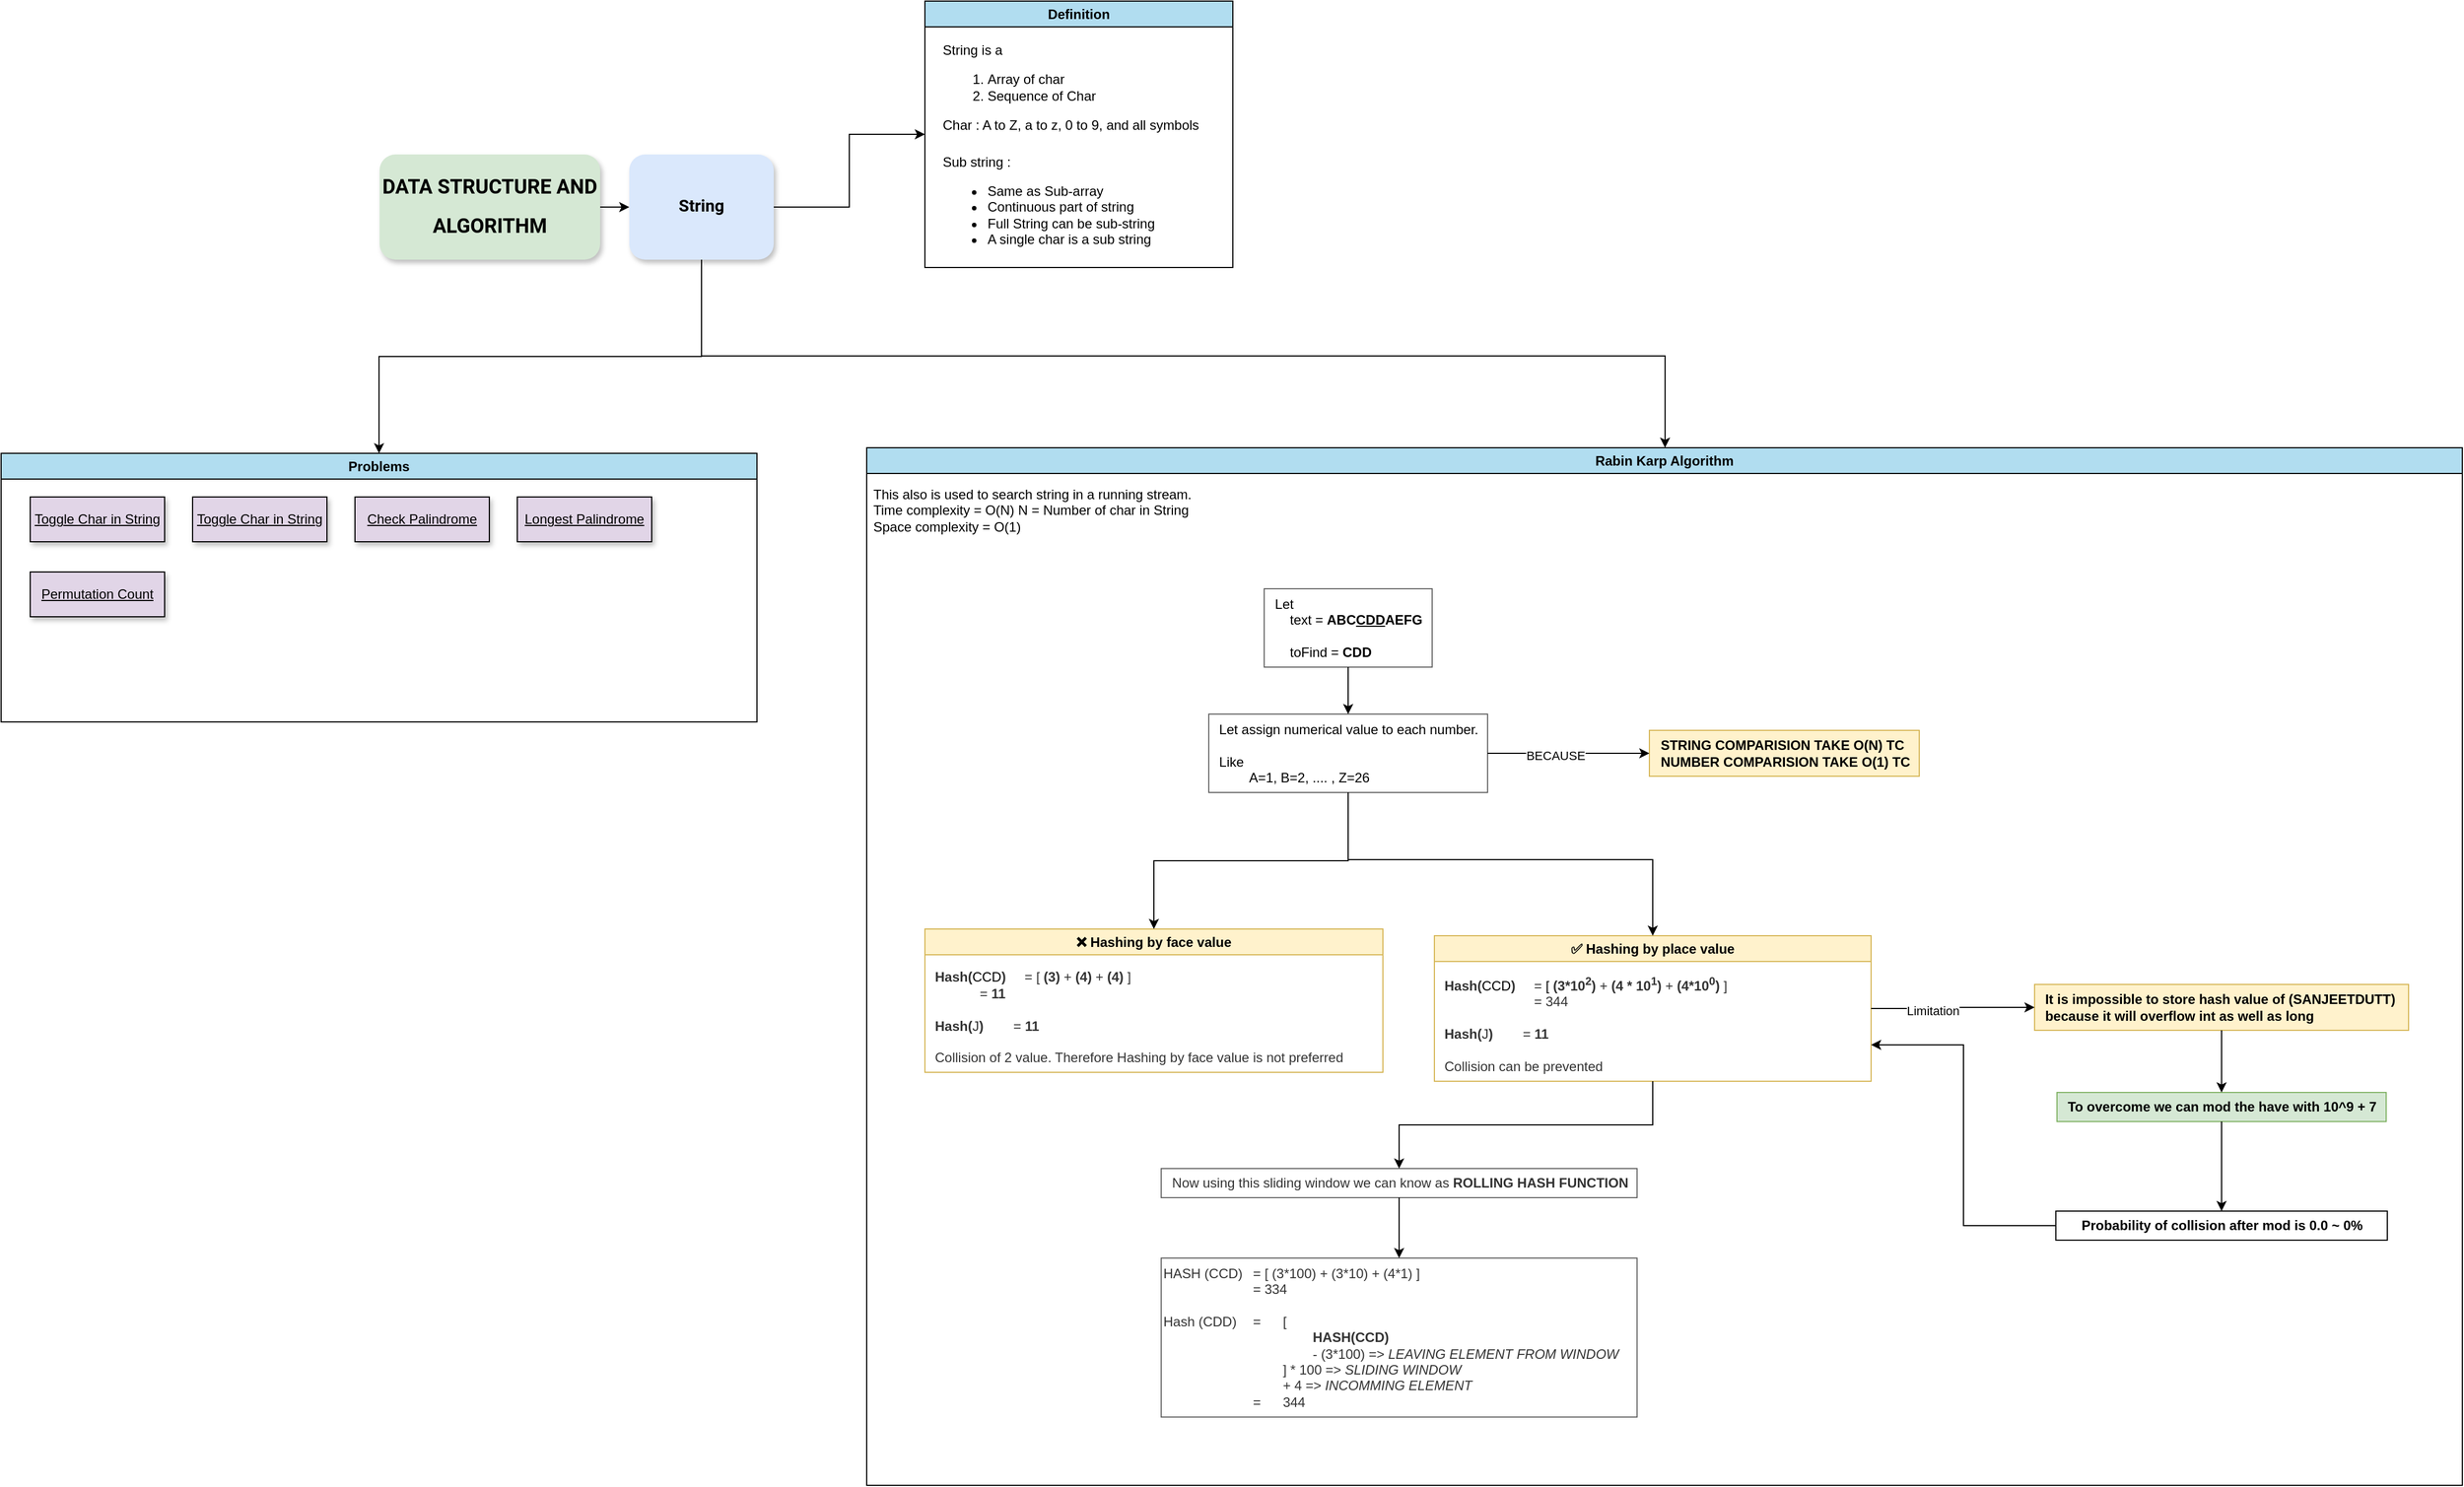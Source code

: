 <mxfile version="21.7.4" type="device">
  <diagram name="Page-1" id="gbp8BnoYTopGR79soo97">
    <mxGraphModel dx="3089" dy="1264" grid="0" gridSize="10" guides="1" tooltips="1" connect="1" arrows="1" fold="1" page="0" pageScale="1" pageWidth="850" pageHeight="1100" math="0" shadow="0">
      <root>
        <mxCell id="0" />
        <mxCell id="1" parent="0" />
        <mxCell id="ehRXJjYy89tjwpbmLJuj-1" style="edgeStyle=orthogonalEdgeStyle;rounded=0;orthogonalLoop=1;jettySize=auto;html=1;" parent="1" source="ehRXJjYy89tjwpbmLJuj-3" target="ehRXJjYy89tjwpbmLJuj-6" edge="1">
          <mxGeometry relative="1" as="geometry" />
        </mxCell>
        <mxCell id="ehRXJjYy89tjwpbmLJuj-2" style="edgeStyle=orthogonalEdgeStyle;rounded=0;orthogonalLoop=1;jettySize=auto;html=1;entryX=0;entryY=0.5;entryDx=0;entryDy=0;" parent="1" source="ehRXJjYy89tjwpbmLJuj-3" target="ehRXJjYy89tjwpbmLJuj-11" edge="1">
          <mxGeometry relative="1" as="geometry" />
        </mxCell>
        <mxCell id="SconD5pCCTN5OF1qKG1k-39" style="edgeStyle=orthogonalEdgeStyle;rounded=0;orthogonalLoop=1;jettySize=auto;html=1;" edge="1" parent="1" source="ehRXJjYy89tjwpbmLJuj-3" target="SconD5pCCTN5OF1qKG1k-3">
          <mxGeometry relative="1" as="geometry">
            <Array as="points">
              <mxPoint x="192" y="453" />
              <mxPoint x="1052" y="453" />
            </Array>
          </mxGeometry>
        </mxCell>
        <mxCell id="ehRXJjYy89tjwpbmLJuj-3" value="&lt;p style=&quot;line-height: 142%;&quot;&gt;&lt;b&gt;&lt;font data-font-src=&quot;https://fonts.googleapis.com/css?family=Roboto&quot; face=&quot;Roboto&quot; style=&quot;font-size: 15px;&quot;&gt;String&lt;/font&gt;&lt;/b&gt;&lt;/p&gt;" style="rounded=1;whiteSpace=wrap;html=1;fillColor=#dae8fc;strokeColor=none;shadow=1;treeFolding=1;movable=1;resizable=1;rotatable=1;deletable=1;editable=1;locked=0;connectable=1;" parent="1" vertex="1">
          <mxGeometry x="127" y="273" width="129" height="94" as="geometry" />
        </mxCell>
        <mxCell id="ehRXJjYy89tjwpbmLJuj-4" style="edgeStyle=orthogonalEdgeStyle;rounded=0;orthogonalLoop=1;jettySize=auto;html=1;" parent="1" source="ehRXJjYy89tjwpbmLJuj-5" target="ehRXJjYy89tjwpbmLJuj-3" edge="1">
          <mxGeometry relative="1" as="geometry" />
        </mxCell>
        <UserObject label="&lt;p style=&quot;line-height: 260%;&quot;&gt;&lt;b&gt;&lt;font data-font-src=&quot;https://fonts.googleapis.com/css?family=Roboto&quot; face=&quot;Roboto&quot; style=&quot;font-size: 18px;&quot;&gt;DATA STRUCTURE AND ALGORITHM&lt;/font&gt;&lt;/b&gt;&lt;/p&gt;" id="ehRXJjYy89tjwpbmLJuj-5">
          <mxCell style="rounded=1;whiteSpace=wrap;html=1;fillColor=#d5e8d4;strokeColor=none;shadow=1;treeFolding=1;editable=1;movable=1;resizable=1;rotatable=1;deletable=1;locked=0;connectable=1;" parent="1" vertex="1">
            <mxGeometry x="-96" y="273" width="197" height="94" as="geometry" />
          </mxCell>
        </UserObject>
        <mxCell id="ehRXJjYy89tjwpbmLJuj-6" value="Problems" style="swimlane;whiteSpace=wrap;html=1;fillColor=#b1ddf0;strokeColor=default;swimlaneFillColor=#FFFFFF;gradientColor=none;" parent="1" vertex="1">
          <mxGeometry x="-434" y="540" width="675" height="240" as="geometry" />
        </mxCell>
        <UserObject label="Toggle Char in String" link="https://github.com/SanjeetDutt/NOTES/blob/master/code/JAVA/src/main/java/in/sanjeetdutt/string/ToggleChar.java" linkTarget="_blank" id="ehRXJjYy89tjwpbmLJuj-7">
          <mxCell style="text;html=1;strokeColor=default;fillColor=#e1d5e7;whiteSpace=wrap;align=center;verticalAlign=middle;fontStyle=4;shadow=1;" parent="ehRXJjYy89tjwpbmLJuj-6" vertex="1">
            <mxGeometry x="26" y="39" width="120" height="40" as="geometry" />
          </mxCell>
        </UserObject>
        <UserObject label="Toggle Char in String" link="https://github.com/SanjeetDutt/NOTES/blob/master/code/JAVA/src/main/java/in/sanjeetdutt/string/SortChar.java" linkTarget="_blank" id="ehRXJjYy89tjwpbmLJuj-8">
          <mxCell style="text;html=1;strokeColor=default;fillColor=#e1d5e7;whiteSpace=wrap;align=center;verticalAlign=middle;fontStyle=4;shadow=1;" parent="ehRXJjYy89tjwpbmLJuj-6" vertex="1">
            <mxGeometry x="171" y="39" width="120" height="40" as="geometry" />
          </mxCell>
        </UserObject>
        <UserObject label="Check Palindrome" link="https://github.com/SanjeetDutt/NOTES/blob/master/code/JAVA/src/main/java/in/sanjeetdutt/string/CheckPalindrome.java" linkTarget="_blank" id="ehRXJjYy89tjwpbmLJuj-9">
          <mxCell style="text;html=1;strokeColor=default;fillColor=#e1d5e7;whiteSpace=wrap;align=center;verticalAlign=middle;fontStyle=4;shadow=1;" parent="ehRXJjYy89tjwpbmLJuj-6" vertex="1">
            <mxGeometry x="316" y="39" width="120" height="40" as="geometry" />
          </mxCell>
        </UserObject>
        <UserObject label="Longest Palindrome" link="https://github.com/SanjeetDutt/NOTES/blob/master/code/JAVA/src/main/java/in/sanjeetdutt/string/LongestPalindrome.java" linkTarget="_blank" id="ehRXJjYy89tjwpbmLJuj-10">
          <mxCell style="text;html=1;strokeColor=default;fillColor=#e1d5e7;whiteSpace=wrap;align=center;verticalAlign=middle;fontStyle=4;shadow=1;" parent="ehRXJjYy89tjwpbmLJuj-6" vertex="1">
            <mxGeometry x="461" y="39" width="120" height="40" as="geometry" />
          </mxCell>
        </UserObject>
        <UserObject label="Permutation Count" link="https://github.com/SanjeetDutt/NOTES/blob/master/code/JAVA/src/main/java/in/sanjeetdutt/string/PermutationCount.java" linkTarget="_blank" id="QsRg8OEjEJLXRllnDF5n-1">
          <mxCell style="text;html=1;strokeColor=default;fillColor=#e1d5e7;whiteSpace=wrap;align=center;verticalAlign=middle;fontStyle=4;shadow=1;" parent="ehRXJjYy89tjwpbmLJuj-6" vertex="1">
            <mxGeometry x="26" y="106" width="120" height="40" as="geometry" />
          </mxCell>
        </UserObject>
        <mxCell id="ehRXJjYy89tjwpbmLJuj-11" value="Definition" style="swimlane;whiteSpace=wrap;html=1;fillColor=#b1ddf0;strokeColor=default;swimlaneFillColor=#FFFFFF;gradientColor=none;" parent="1" vertex="1">
          <mxGeometry x="391" y="136" width="275" height="238" as="geometry" />
        </mxCell>
        <mxCell id="ehRXJjYy89tjwpbmLJuj-12" value="String is a&amp;nbsp;&lt;br&gt;&lt;ol&gt;&lt;li&gt;Array of char&lt;/li&gt;&lt;li&gt;Sequence of Char&lt;/li&gt;&lt;/ol&gt;&lt;div&gt;Char : A to Z, a to z, 0 to 9, and all symbols&lt;/div&gt;" style="text;html=1;align=left;verticalAlign=middle;resizable=0;points=[];autosize=1;strokeColor=none;fillColor=none;" parent="ehRXJjYy89tjwpbmLJuj-11" vertex="1">
          <mxGeometry x="14" y="30" width="247" height="94" as="geometry" />
        </mxCell>
        <mxCell id="ehRXJjYy89tjwpbmLJuj-13" value="Sub string :&lt;br&gt;&lt;ul&gt;&lt;li&gt;Same as Sub-array&lt;/li&gt;&lt;li&gt;Continuous part of string&lt;/li&gt;&lt;li&gt;Full String can be sub-string&lt;/li&gt;&lt;li&gt;A single char is a sub string&lt;/li&gt;&lt;/ul&gt;" style="text;html=1;align=left;verticalAlign=middle;resizable=0;points=[];autosize=1;strokeColor=none;fillColor=none;" parent="ehRXJjYy89tjwpbmLJuj-11" vertex="1">
          <mxGeometry x="14" y="130" width="207" height="108" as="geometry" />
        </mxCell>
        <mxCell id="SconD5pCCTN5OF1qKG1k-3" value="Rabin Karp Algorithm" style="swimlane;whiteSpace=wrap;html=1;fillColor=#b1ddf0;strokeColor=default;swimlaneFillColor=#FFFFFF;gradientColor=none;" vertex="1" parent="1">
          <mxGeometry x="339" y="535" width="1425" height="927" as="geometry" />
        </mxCell>
        <mxCell id="SconD5pCCTN5OF1qKG1k-6" value="This also is used to search string in a running stream.&lt;br&gt;Time complexity = O(N) N = Number of char in String&lt;br&gt;Space complexity = O(1)" style="text;html=1;align=left;verticalAlign=middle;resizable=0;points=[];autosize=1;strokeColor=none;fillColor=none;" vertex="1" parent="SconD5pCCTN5OF1qKG1k-3">
          <mxGeometry x="4" y="28" width="302" height="55" as="geometry" />
        </mxCell>
        <mxCell id="SconD5pCCTN5OF1qKG1k-38" value="" style="group;strokeColor=none;" vertex="1" connectable="0" parent="SconD5pCCTN5OF1qKG1k-3">
          <mxGeometry x="52" y="126" width="1325" height="740" as="geometry" />
        </mxCell>
        <mxCell id="SconD5pCCTN5OF1qKG1k-10" value="&lt;div style=&quot;border-color: var(--border-color); color: rgb(0, 0, 0); text-align: left;&quot;&gt;Let&lt;/div&gt;&lt;span style=&quot;border-color: var(--border-color); color: rgb(0, 0, 0);&quot;&gt;&lt;div style=&quot;border-color: var(--border-color); text-align: left;&quot;&gt;&lt;span style=&quot;border-color: var(--border-color); background-color: initial;&quot;&gt;&lt;span style=&quot;border-color: var(--border-color);&quot;&gt;&amp;nbsp;&amp;nbsp;&amp;nbsp;&amp;nbsp;&lt;/span&gt;&lt;/span&gt;&lt;span style=&quot;border-color: var(--border-color); background-color: initial;&quot;&gt;text =&amp;nbsp;&lt;/span&gt;&lt;b style=&quot;border-color: var(--border-color); background-color: initial;&quot;&gt;ABC&lt;u style=&quot;border-color: var(--border-color);&quot;&gt;CDD&lt;/u&gt;AEFG&lt;/b&gt;&lt;/div&gt;&lt;/span&gt;&lt;span style=&quot;border-color: var(--border-color); color: rgb(0, 0, 0);&quot;&gt;&lt;div style=&quot;border-color: var(--border-color); text-align: left;&quot;&gt;&lt;span style=&quot;border-color: var(--border-color); background-color: initial;&quot;&gt;&amp;nbsp;&amp;nbsp;&amp;nbsp;&amp;nbsp;&lt;/span&gt;&lt;/div&gt;&lt;/span&gt;&lt;span style=&quot;border-color: var(--border-color); color: rgb(0, 0, 0);&quot;&gt;&lt;div style=&quot;border-color: var(--border-color); text-align: left;&quot;&gt;&lt;span style=&quot;border-color: var(--border-color); background-color: initial;&quot;&gt;&lt;span style=&quot;border-color: var(--border-color);&quot;&gt;&amp;nbsp;&amp;nbsp;&amp;nbsp;&amp;nbsp;&lt;/span&gt;&lt;/span&gt;&lt;span style=&quot;border-color: var(--border-color); background-color: initial;&quot;&gt;toFind =&amp;nbsp;&lt;/span&gt;&lt;b style=&quot;border-color: var(--border-color); background-color: initial;&quot;&gt;CDD&lt;/b&gt;&lt;/div&gt;&lt;/span&gt;" style="text;html=1;align=center;verticalAlign=middle;resizable=0;points=[];autosize=1;strokeColor=#666666;fillColor=none;fontColor=#333333;" vertex="1" parent="SconD5pCCTN5OF1qKG1k-38">
          <mxGeometry x="303" width="150" height="70" as="geometry" />
        </mxCell>
        <mxCell id="SconD5pCCTN5OF1qKG1k-11" value="&lt;div style=&quot;border-color: var(--border-color); color: rgb(0, 0, 0); text-align: left;&quot;&gt;Let assign numerical value to each number.&lt;br&gt;&lt;/div&gt;&lt;div style=&quot;border-color: var(--border-color); color: rgb(0, 0, 0); text-align: left;&quot;&gt;&lt;br&gt;&lt;/div&gt;&lt;div style=&quot;border-color: var(--border-color); color: rgb(0, 0, 0); text-align: left;&quot;&gt;Like&lt;/div&gt;&lt;div style=&quot;border-color: var(--border-color); color: rgb(0, 0, 0); text-align: left;&quot;&gt;&lt;span style=&quot;white-space: pre;&quot;&gt;&#x9;&lt;/span&gt;A=1, B=2, .... , Z=26&lt;br&gt;&lt;/div&gt;" style="text;html=1;align=center;verticalAlign=middle;resizable=0;points=[];autosize=1;strokeColor=#666666;fillColor=none;fontColor=#333333;" vertex="1" parent="SconD5pCCTN5OF1qKG1k-38">
          <mxGeometry x="253.5" y="112" width="249" height="70" as="geometry" />
        </mxCell>
        <mxCell id="SconD5pCCTN5OF1qKG1k-15" style="edgeStyle=orthogonalEdgeStyle;rounded=0;orthogonalLoop=1;jettySize=auto;html=1;" edge="1" parent="SconD5pCCTN5OF1qKG1k-38" source="SconD5pCCTN5OF1qKG1k-10" target="SconD5pCCTN5OF1qKG1k-11">
          <mxGeometry relative="1" as="geometry" />
        </mxCell>
        <mxCell id="SconD5pCCTN5OF1qKG1k-12" value="&lt;div style=&quot;border-color: var(--border-color); color: rgb(0, 0, 0);&quot;&gt;&lt;div style=&quot;text-align: left;&quot;&gt;&lt;b style=&quot;background-color: initial; border-color: var(--border-color);&quot;&gt;STRING COMPARISION TAKE O(N) TC&lt;/b&gt;&lt;/div&gt;&lt;span style=&quot;border-color: var(--border-color); font-weight: bold;&quot;&gt;&lt;div style=&quot;text-align: left;&quot;&gt;&lt;b style=&quot;background-color: initial; border-color: var(--border-color);&quot;&gt;NUMBER COMPARISION TAKE O(1) TC&lt;/b&gt;&lt;/div&gt;&lt;/span&gt;&lt;/div&gt;" style="text;html=1;align=center;verticalAlign=middle;resizable=0;points=[];autosize=1;strokeColor=#d6b656;fillColor=#fff2cc;" vertex="1" parent="SconD5pCCTN5OF1qKG1k-38">
          <mxGeometry x="647" y="126.5" width="241" height="41" as="geometry" />
        </mxCell>
        <mxCell id="SconD5pCCTN5OF1qKG1k-13" style="edgeStyle=orthogonalEdgeStyle;rounded=0;orthogonalLoop=1;jettySize=auto;html=1;" edge="1" parent="SconD5pCCTN5OF1qKG1k-38" source="SconD5pCCTN5OF1qKG1k-11" target="SconD5pCCTN5OF1qKG1k-12">
          <mxGeometry relative="1" as="geometry" />
        </mxCell>
        <mxCell id="SconD5pCCTN5OF1qKG1k-14" value="BECAUSE" style="edgeLabel;html=1;align=center;verticalAlign=middle;resizable=0;points=[];" vertex="1" connectable="0" parent="SconD5pCCTN5OF1qKG1k-13">
          <mxGeometry x="-0.168" y="-2" relative="1" as="geometry">
            <mxPoint as="offset" />
          </mxGeometry>
        </mxCell>
        <mxCell id="SconD5pCCTN5OF1qKG1k-19" value="❌ Hashing by face value" style="swimlane;whiteSpace=wrap;html=1;fillColor=#fff2cc;strokeColor=#d6b656;swimlaneFillColor=#ffffff;" vertex="1" parent="SconD5pCCTN5OF1qKG1k-38">
          <mxGeometry y="304" width="409" height="128" as="geometry" />
        </mxCell>
        <mxCell id="SconD5pCCTN5OF1qKG1k-20" value="&lt;b style=&quot;border-color: var(--border-color); color: rgb(51, 51, 51);&quot;&gt;Hash(&lt;/b&gt;CCD&lt;b style=&quot;border-color: var(--border-color); color: rgb(51, 51, 51);&quot;&gt;)&amp;nbsp;&lt;span style=&quot;border-color: var(--border-color);&quot;&gt;&lt;span style=&quot;&quot;&gt;&amp;nbsp;&amp;nbsp;&amp;nbsp;&amp;nbsp;&lt;/span&gt;&lt;/span&gt;&lt;/b&gt;&lt;span style=&quot;color: rgb(51, 51, 51);&quot;&gt;= [&amp;nbsp;&lt;/span&gt;&lt;b style=&quot;border-color: var(--border-color); color: rgb(51, 51, 51);&quot;&gt;(3)&lt;/b&gt;&lt;span style=&quot;color: rgb(51, 51, 51);&quot;&gt;&amp;nbsp;+&amp;nbsp;&lt;/span&gt;&lt;b style=&quot;border-color: var(--border-color); color: rgb(51, 51, 51);&quot;&gt;(4)&lt;/b&gt;&lt;span style=&quot;color: rgb(51, 51, 51);&quot;&gt;&amp;nbsp;+&amp;nbsp;&lt;/span&gt;&lt;b style=&quot;border-color: var(--border-color); color: rgb(51, 51, 51);&quot;&gt;(4)&amp;nbsp;&lt;/b&gt;&lt;font color=&quot;#333333&quot;&gt;]&lt;/font&gt;&lt;br&gt;&lt;span style=&quot;color: rgb(51, 51, 51);&quot;&gt;&lt;span style=&quot;white-space: pre;&quot;&gt;&amp;nbsp;&amp;nbsp;&amp;nbsp;&amp;nbsp;&lt;/span&gt;&lt;/span&gt;&lt;span style=&quot;color: rgb(51, 51, 51);&quot;&gt;&lt;span style=&quot;white-space: pre;&quot;&gt;&amp;nbsp;&amp;nbsp;&amp;nbsp;&amp;nbsp;&lt;/span&gt;&lt;/span&gt;&lt;span style=&quot;color: rgb(51, 51, 51);&quot;&gt;&lt;span style=&quot;white-space: pre;&quot;&gt;&amp;nbsp;&amp;nbsp;&amp;nbsp;&amp;nbsp;&lt;/span&gt;&lt;/span&gt;&lt;font color=&quot;#333333&quot;&gt;= &lt;/font&gt;&lt;b style=&quot;color: rgb(51, 51, 51);&quot;&gt;11&lt;br&gt;&lt;/b&gt;&lt;br&gt;&lt;b style=&quot;color: rgb(51, 51, 51);&quot;&gt;Hash(&lt;/b&gt;&lt;font color=&quot;#333333&quot;&gt;J&lt;/font&gt;&lt;b style=&quot;color: rgb(51, 51, 51);&quot;&gt;)&lt;/b&gt;&lt;span style=&quot;color: rgb(51, 51, 51); font-weight: bold;&quot;&gt;&lt;span style=&quot;white-space: pre;&quot;&gt;&amp;nbsp;&amp;nbsp;&amp;nbsp;&amp;nbsp;&lt;/span&gt;&lt;/span&gt;&lt;span style=&quot;color: rgb(51, 51, 51); font-weight: bold;&quot;&gt;&lt;span style=&quot;white-space: pre;&quot;&gt;&amp;nbsp;&amp;nbsp;&amp;nbsp;&amp;nbsp;&lt;/span&gt;&lt;/span&gt;&lt;font color=&quot;#333333&quot;&gt;= &lt;/font&gt;&lt;b style=&quot;color: rgb(51, 51, 51);&quot;&gt;11&lt;br&gt;&lt;/b&gt;&lt;br&gt;&lt;font color=&quot;#333333&quot;&gt;Collision&amp;nbsp;of 2 value. Therefore Hashing by face value is not preferred&lt;/font&gt;" style="text;html=1;align=left;verticalAlign=middle;resizable=0;points=[];autosize=1;strokeColor=none;fillColor=none;" vertex="1" parent="SconD5pCCTN5OF1qKG1k-19">
          <mxGeometry x="7" y="30" width="383" height="98" as="geometry" />
        </mxCell>
        <mxCell id="SconD5pCCTN5OF1qKG1k-23" style="edgeStyle=orthogonalEdgeStyle;rounded=0;orthogonalLoop=1;jettySize=auto;html=1;" edge="1" parent="SconD5pCCTN5OF1qKG1k-38" source="SconD5pCCTN5OF1qKG1k-11" target="SconD5pCCTN5OF1qKG1k-19">
          <mxGeometry relative="1" as="geometry" />
        </mxCell>
        <mxCell id="SconD5pCCTN5OF1qKG1k-21" value="✅ Hashing by place value" style="swimlane;whiteSpace=wrap;html=1;fillColor=#fff2cc;strokeColor=#d6b656;swimlaneFillColor=#ffffff;" vertex="1" parent="SconD5pCCTN5OF1qKG1k-38">
          <mxGeometry x="455" y="310" width="390" height="130" as="geometry" />
        </mxCell>
        <mxCell id="SconD5pCCTN5OF1qKG1k-22" value="&lt;b style=&quot;border-color: var(--border-color); color: rgb(51, 51, 51);&quot;&gt;Hash(&lt;/b&gt;CCD&lt;b style=&quot;border-color: var(--border-color); color: rgb(51, 51, 51);&quot;&gt;)&amp;nbsp;&lt;span style=&quot;border-color: var(--border-color);&quot;&gt;&lt;span style=&quot;&quot;&gt;&amp;nbsp;&amp;nbsp;&amp;nbsp;&amp;nbsp;&lt;/span&gt;&lt;/span&gt;&lt;/b&gt;&lt;span style=&quot;color: rgb(51, 51, 51);&quot;&gt;=&amp;nbsp;&lt;/span&gt;[&amp;nbsp;&lt;b style=&quot;border-color: var(--border-color); color: rgb(51, 51, 51);&quot;&gt;(3*10&lt;sup&gt;2&lt;/sup&gt;)&lt;/b&gt;&lt;span style=&quot;color: rgb(51, 51, 51);&quot;&gt;&amp;nbsp;+&amp;nbsp;&lt;/span&gt;&lt;b style=&quot;border-color: var(--border-color); color: rgb(51, 51, 51);&quot;&gt;(4 * 10&lt;sup&gt;1&lt;/sup&gt;)&lt;/b&gt;&lt;span style=&quot;color: rgb(51, 51, 51);&quot;&gt;&amp;nbsp;+&amp;nbsp;&lt;/span&gt;&lt;b style=&quot;border-color: var(--border-color); color: rgb(51, 51, 51);&quot;&gt;(4*10&lt;sup&gt;0&lt;/sup&gt;)&amp;nbsp;&lt;/b&gt;&lt;span style=&quot;color: rgb(51, 51, 51);&quot;&gt;]&lt;/span&gt;&lt;br&gt;&lt;span style=&quot;color: rgb(51, 51, 51);&quot;&gt;&lt;span style=&quot;white-space: pre;&quot;&gt;&amp;nbsp;&amp;nbsp;&amp;nbsp;&amp;nbsp;&lt;/span&gt;&lt;/span&gt;&lt;span style=&quot;color: rgb(51, 51, 51);&quot;&gt;&lt;span style=&quot;white-space: pre;&quot;&gt;&amp;nbsp;&amp;nbsp;&amp;nbsp;&amp;nbsp;&lt;/span&gt;&lt;/span&gt;&lt;span style=&quot;color: rgb(51, 51, 51);&quot;&gt;&lt;span style=&quot;white-space: pre;&quot;&gt;&amp;nbsp;&amp;nbsp;&amp;nbsp;&amp;nbsp;&lt;span style=&quot;white-space: pre;&quot;&gt;&#x9;&lt;/span&gt;&lt;span style=&quot;white-space: pre;&quot;&gt;&#x9;&lt;/span&gt;&lt;/span&gt;&lt;/span&gt;&lt;font color=&quot;#333333&quot;&gt;= 344&lt;/font&gt;&lt;b style=&quot;color: rgb(51, 51, 51);&quot;&gt;&lt;br&gt;&lt;/b&gt;&lt;br&gt;&lt;b style=&quot;color: rgb(51, 51, 51);&quot;&gt;Hash(&lt;/b&gt;&lt;font color=&quot;#333333&quot;&gt;J&lt;/font&gt;&lt;b style=&quot;color: rgb(51, 51, 51);&quot;&gt;)&lt;/b&gt;&lt;span style=&quot;color: rgb(51, 51, 51); font-weight: bold;&quot;&gt;&lt;span style=&quot;white-space: pre;&quot;&gt;&amp;nbsp;&amp;nbsp;&amp;nbsp;&amp;nbsp;&lt;/span&gt;&lt;/span&gt;&lt;span style=&quot;color: rgb(51, 51, 51); font-weight: bold;&quot;&gt;&lt;span style=&quot;white-space: pre;&quot;&gt;&amp;nbsp;&amp;nbsp;&amp;nbsp;&amp;nbsp;&lt;/span&gt;&lt;/span&gt;&lt;font color=&quot;#333333&quot;&gt;= &lt;/font&gt;&lt;b style=&quot;color: rgb(51, 51, 51);&quot;&gt;11&lt;br&gt;&lt;/b&gt;&lt;br&gt;&lt;font color=&quot;#333333&quot;&gt;Collision can be prevented&lt;/font&gt;" style="text;html=1;align=left;verticalAlign=middle;resizable=0;points=[];autosize=1;strokeColor=none;fillColor=none;" vertex="1" parent="SconD5pCCTN5OF1qKG1k-21">
          <mxGeometry x="7" y="28" width="271" height="102" as="geometry" />
        </mxCell>
        <mxCell id="SconD5pCCTN5OF1qKG1k-24" style="edgeStyle=orthogonalEdgeStyle;rounded=0;orthogonalLoop=1;jettySize=auto;html=1;" edge="1" parent="SconD5pCCTN5OF1qKG1k-38" source="SconD5pCCTN5OF1qKG1k-11" target="SconD5pCCTN5OF1qKG1k-21">
          <mxGeometry relative="1" as="geometry">
            <Array as="points">
              <mxPoint x="378" y="242" />
              <mxPoint x="650" y="242" />
            </Array>
          </mxGeometry>
        </mxCell>
        <mxCell id="SconD5pCCTN5OF1qKG1k-25" value="&lt;div style=&quot;border-color: var(--border-color); color: rgb(0, 0, 0);&quot;&gt;&lt;div style=&quot;text-align: left;&quot;&gt;&lt;b&gt;It is impossible to store hash value of (SANJEETDUTT)&amp;nbsp;&lt;/b&gt;&lt;/div&gt;&lt;div style=&quot;text-align: left;&quot;&gt;&lt;b&gt;because it will overflow int as well as long&lt;/b&gt;&lt;/div&gt;&lt;/div&gt;" style="text;html=1;align=center;verticalAlign=middle;resizable=0;points=[];autosize=1;strokeColor=#d6b656;fillColor=#fff2cc;" vertex="1" parent="SconD5pCCTN5OF1qKG1k-38">
          <mxGeometry x="991" y="353.5" width="334" height="41" as="geometry" />
        </mxCell>
        <mxCell id="SconD5pCCTN5OF1qKG1k-26" style="edgeStyle=orthogonalEdgeStyle;rounded=0;orthogonalLoop=1;jettySize=auto;html=1;" edge="1" parent="SconD5pCCTN5OF1qKG1k-38" source="SconD5pCCTN5OF1qKG1k-21" target="SconD5pCCTN5OF1qKG1k-25">
          <mxGeometry relative="1" as="geometry" />
        </mxCell>
        <mxCell id="SconD5pCCTN5OF1qKG1k-27" value="Limitation" style="edgeLabel;html=1;align=center;verticalAlign=middle;resizable=0;points=[];" vertex="1" connectable="0" parent="SconD5pCCTN5OF1qKG1k-26">
          <mxGeometry x="-0.253" y="-2" relative="1" as="geometry">
            <mxPoint as="offset" />
          </mxGeometry>
        </mxCell>
        <mxCell id="SconD5pCCTN5OF1qKG1k-28" value="&lt;div style=&quot;border-color: var(--border-color); color: rgb(0, 0, 0);&quot;&gt;&lt;div style=&quot;text-align: left;&quot;&gt;&lt;b&gt;To overcome we can mod the have with 10^9 + 7&lt;/b&gt;&lt;/div&gt;&lt;/div&gt;" style="text;html=1;align=center;verticalAlign=middle;resizable=0;points=[];autosize=1;strokeColor=#82b366;fillColor=#d5e8d4;" vertex="1" parent="SconD5pCCTN5OF1qKG1k-38">
          <mxGeometry x="1011" y="450" width="294" height="26" as="geometry" />
        </mxCell>
        <mxCell id="SconD5pCCTN5OF1qKG1k-29" style="edgeStyle=orthogonalEdgeStyle;rounded=0;orthogonalLoop=1;jettySize=auto;html=1;" edge="1" parent="SconD5pCCTN5OF1qKG1k-38" source="SconD5pCCTN5OF1qKG1k-25" target="SconD5pCCTN5OF1qKG1k-28">
          <mxGeometry relative="1" as="geometry" />
        </mxCell>
        <mxCell id="SconD5pCCTN5OF1qKG1k-32" style="edgeStyle=orthogonalEdgeStyle;rounded=0;orthogonalLoop=1;jettySize=auto;html=1;entryX=1;entryY=0.75;entryDx=0;entryDy=0;" edge="1" parent="SconD5pCCTN5OF1qKG1k-38" source="SconD5pCCTN5OF1qKG1k-30" target="SconD5pCCTN5OF1qKG1k-21">
          <mxGeometry relative="1" as="geometry" />
        </mxCell>
        <mxCell id="SconD5pCCTN5OF1qKG1k-30" value="&lt;div style=&quot;border-color: var(--border-color);&quot;&gt;&lt;div style=&quot;text-align: left;&quot;&gt;&lt;span style=&quot;background-color: initial; text-align: center;&quot;&gt;&lt;b&gt;Probability&lt;/b&gt;&lt;/span&gt;&lt;b style=&quot;color: rgb(0, 0, 0);&quot;&gt;&amp;nbsp;of &lt;/b&gt;&lt;b&gt;collision&lt;/b&gt;&lt;b style=&quot;color: rgb(0, 0, 0);&quot;&gt;&amp;nbsp;after mod is 0.0 ~ 0%&lt;/b&gt;&lt;/div&gt;&lt;/div&gt;" style="text;html=1;align=center;verticalAlign=middle;resizable=0;points=[];autosize=1;strokeColor=default;" vertex="1" parent="SconD5pCCTN5OF1qKG1k-38">
          <mxGeometry x="1010" y="556" width="296" height="26" as="geometry" />
        </mxCell>
        <mxCell id="SconD5pCCTN5OF1qKG1k-31" value="" style="edgeStyle=orthogonalEdgeStyle;rounded=0;orthogonalLoop=1;jettySize=auto;html=1;" edge="1" parent="SconD5pCCTN5OF1qKG1k-38" source="SconD5pCCTN5OF1qKG1k-28" target="SconD5pCCTN5OF1qKG1k-30">
          <mxGeometry relative="1" as="geometry" />
        </mxCell>
        <mxCell id="SconD5pCCTN5OF1qKG1k-34" value="Now using this sliding window we can know as &lt;b&gt;ROLLING HASH FUNCTION&lt;/b&gt;" style="text;html=1;align=center;verticalAlign=middle;resizable=0;points=[];autosize=1;strokeColor=#666666;fillColor=none;fontColor=#333333;" vertex="1" parent="SconD5pCCTN5OF1qKG1k-38">
          <mxGeometry x="211" y="518" width="425" height="26" as="geometry" />
        </mxCell>
        <mxCell id="SconD5pCCTN5OF1qKG1k-35" style="edgeStyle=orthogonalEdgeStyle;rounded=0;orthogonalLoop=1;jettySize=auto;html=1;" edge="1" parent="SconD5pCCTN5OF1qKG1k-38" source="SconD5pCCTN5OF1qKG1k-21" target="SconD5pCCTN5OF1qKG1k-34">
          <mxGeometry relative="1" as="geometry" />
        </mxCell>
        <mxCell id="SconD5pCCTN5OF1qKG1k-36" value="HASH (CCD)&lt;span style=&quot;white-space: pre;&quot;&gt;&#x9;&lt;/span&gt;= [ (3*100) + (3*10) + (4*1) ]&lt;br&gt;&lt;span style=&quot;white-space: pre;&quot;&gt;&#x9;&lt;/span&gt;&lt;span style=&quot;white-space: pre;&quot;&gt;&#x9;&lt;/span&gt;&lt;span style=&quot;white-space: pre;&quot;&gt;&#x9;&lt;/span&gt;= 334&lt;br&gt;&lt;br&gt;Hash (CDD) &lt;span style=&quot;white-space: pre;&quot;&gt;&#x9;&lt;/span&gt;= &lt;span style=&quot;white-space: pre;&quot;&gt;&#x9;&lt;/span&gt;[&lt;br&gt;&lt;span style=&quot;white-space: pre;&quot;&gt;&#x9;&lt;/span&gt;&lt;span style=&quot;white-space: pre;&quot;&gt;&#x9;&lt;/span&gt;&lt;span style=&quot;white-space: pre;&quot;&gt;&#x9;&lt;/span&gt;&lt;span style=&quot;white-space: pre;&quot;&gt;&#x9;&lt;span style=&quot;white-space: pre;&quot;&gt;&#x9;&lt;/span&gt;&lt;/span&gt;&lt;b&gt;HASH(CCD) &lt;/b&gt;&lt;br&gt;&lt;span style=&quot;white-space: pre;&quot;&gt;&#x9;&lt;/span&gt;&lt;span style=&quot;white-space: pre;&quot;&gt;&#x9;&lt;/span&gt;&lt;span style=&quot;white-space: pre;&quot;&gt;&#x9;&lt;/span&gt;&lt;span style=&quot;white-space: pre;&quot;&gt;&#x9;&lt;span style=&quot;white-space: pre;&quot;&gt;&#x9;&lt;/span&gt;&lt;/span&gt;- (3*100) =&amp;gt;&lt;i&gt; LEAVING ELEMENT FROM WINDOW&lt;/i&gt;&lt;br&gt;&lt;span style=&quot;white-space: pre;&quot;&gt;&#x9;&lt;/span&gt;&lt;span style=&quot;white-space: pre;&quot;&gt;&#x9;&lt;/span&gt;&lt;span style=&quot;white-space: pre;&quot;&gt;&#x9;&lt;span style=&quot;white-space: pre;&quot;&gt;&#x9;&lt;/span&gt;&lt;/span&gt;&lt;span style=&quot;white-space-collapse: preserve;&quot;&gt;] * 100 =&amp;gt; &lt;i&gt;SLIDING WINDOW&lt;/i&gt;&lt;br&gt;&lt;/span&gt;&lt;span style=&quot;white-space: pre;&quot;&gt;&#x9;&lt;/span&gt;&lt;span style=&quot;white-space: pre;&quot;&gt;&#x9;&lt;/span&gt;&lt;span style=&quot;white-space: pre;&quot;&gt;&#x9;&lt;span style=&quot;white-space: pre;&quot;&gt;&#x9;&lt;/span&gt;&lt;/span&gt;+ 4 =&amp;gt; &lt;i&gt;INCOMMING ELEMENT&lt;/i&gt;&amp;nbsp;&lt;br&gt;&lt;span style=&quot;white-space: pre;&quot;&gt;&#x9;&lt;/span&gt;&lt;span style=&quot;white-space: pre;&quot;&gt;&#x9;&lt;span style=&quot;white-space: pre;&quot;&gt;&#x9;&lt;/span&gt;=&lt;span style=&quot;white-space: pre;&quot;&gt;&#x9;&lt;/span&gt;3&lt;/span&gt;44" style="text;html=1;align=left;verticalAlign=middle;resizable=0;points=[];autosize=1;strokeColor=#666666;fillColor=none;fontColor=#333333;" vertex="1" parent="SconD5pCCTN5OF1qKG1k-38">
          <mxGeometry x="211" y="598" width="425" height="142" as="geometry" />
        </mxCell>
        <mxCell id="SconD5pCCTN5OF1qKG1k-37" value="" style="edgeStyle=orthogonalEdgeStyle;rounded=0;orthogonalLoop=1;jettySize=auto;html=1;" edge="1" parent="SconD5pCCTN5OF1qKG1k-38" source="SconD5pCCTN5OF1qKG1k-34" target="SconD5pCCTN5OF1qKG1k-36">
          <mxGeometry relative="1" as="geometry" />
        </mxCell>
      </root>
    </mxGraphModel>
  </diagram>
</mxfile>
